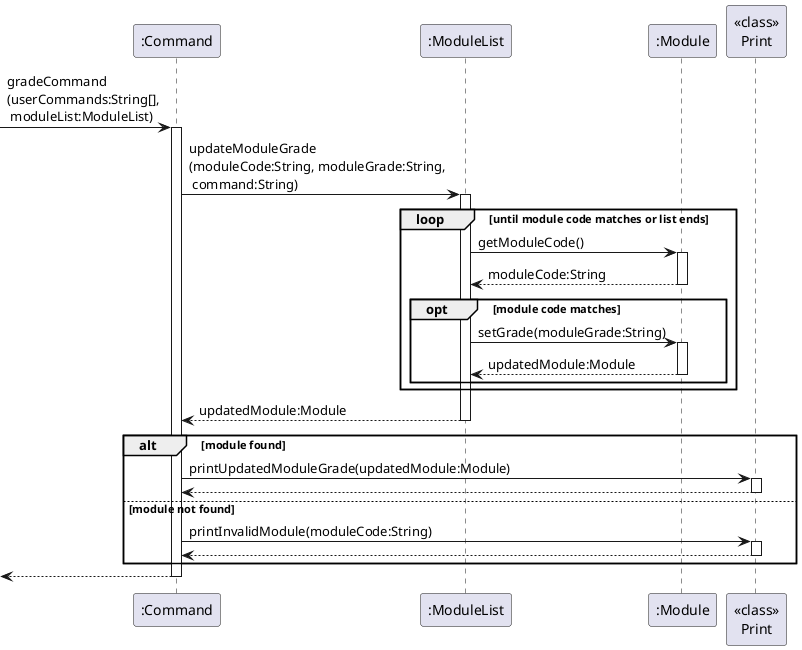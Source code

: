 @startuml

participant ":Command" as Command
participant ":ModuleList" as ML
participant ":Module" as Mod
participant "<<class>>\nPrint" as Print

[->Command : gradeCommand\n(userCommands:String[],\n moduleList:ModuleList)
activate Command
Command->ML : updateModuleGrade\n(moduleCode:String, moduleGrade:String, \n command:String)

activate ML
loop until module code matches or list ends
    ML -> Mod : getModuleCode()
    activate Mod
    Mod --> ML : moduleCode:String
    deactivate Mod
    opt module code matches
    ML -> Mod : setGrade(moduleGrade:String)
    activate Mod
    Mod --> ML : updatedModule:Module
    deactivate Mod
    end
end
ML --> Command : updatedModule:Module
deactivate ML

alt module found
    Command -> Print : printUpdatedModuleGrade(updatedModule:Module)
    activate Print
    Print --> Command
    deactivate Print
else module not found
    Command -> Print : printInvalidModule(moduleCode:String)
    activate Print
    Print --> Command
    deactivate Print
end

Command-->[
deactivate Command

@enduml